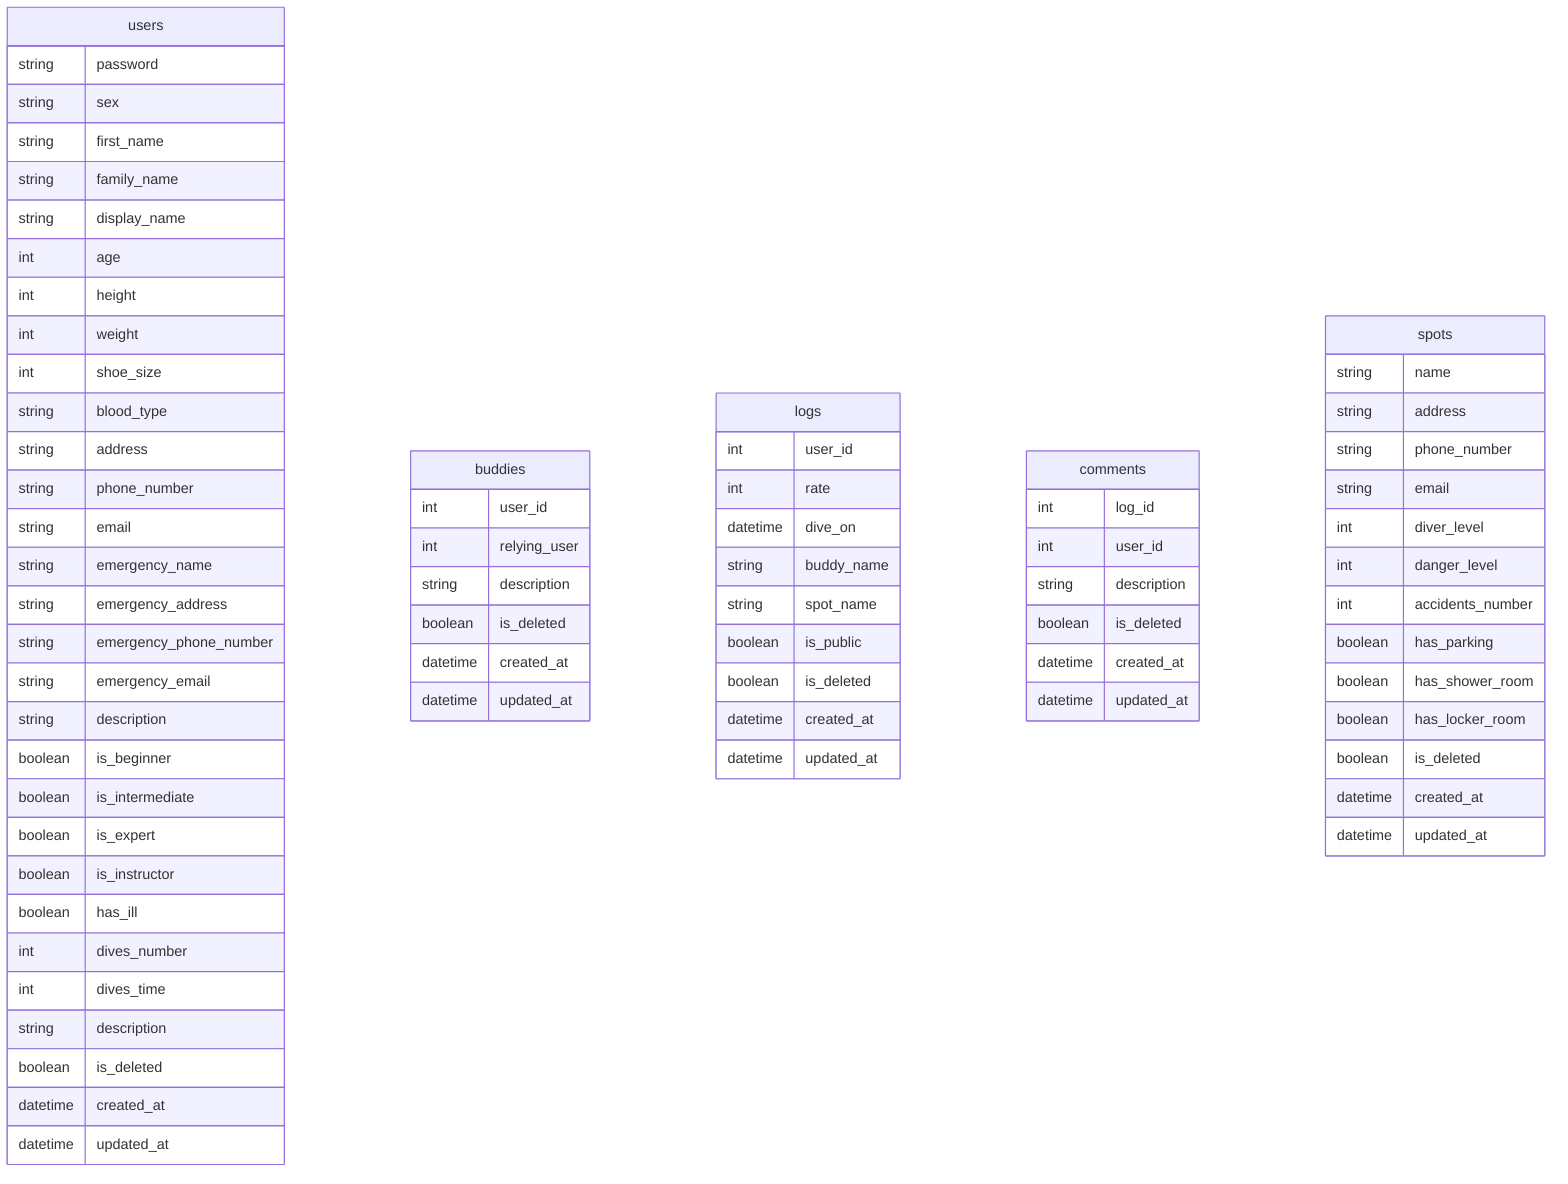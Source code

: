 erDiagram
  users {
    string password
    string sex
    string first_name
    string family_name
    string display_name
    int age
    int height
    int weight
    int shoe_size
    string blood_type
    string address
    string phone_number
    string email
    string emergency_name
    string emergency_address
    string emergency_phone_number
    string emergency_email
    string description
    boolean is_beginner
    boolean is_intermediate
    boolean is_expert
    boolean is_instructor
    boolean has_ill
    int dives_number
    int dives_time
    string description
    boolean is_deleted
    datetime created_at
    datetime updated_at
  }

  buddies {
    int user_id
    int relying_user
    string description
    boolean is_deleted
    datetime created_at
    datetime updated_at
  }

  logs {
    int user_id
    int rate
    datetime dive_on
    string buddy_name
    string spot_name
    boolean is_public
    boolean is_deleted
    datetime created_at
    datetime updated_at
  }

  comments {
    int log_id
    int user_id
    string description
    boolean is_deleted
    datetime created_at
    datetime updated_at
  }

  
  spots {
    string name
    string address
    string phone_number
    string email
    int diver_level
    int danger_level
    int accidents_number
    boolean has_parking
    boolean has_shower_room
    boolean has_locker_room
    boolean is_deleted
    datetime created_at
    datetime updated_at
  }
